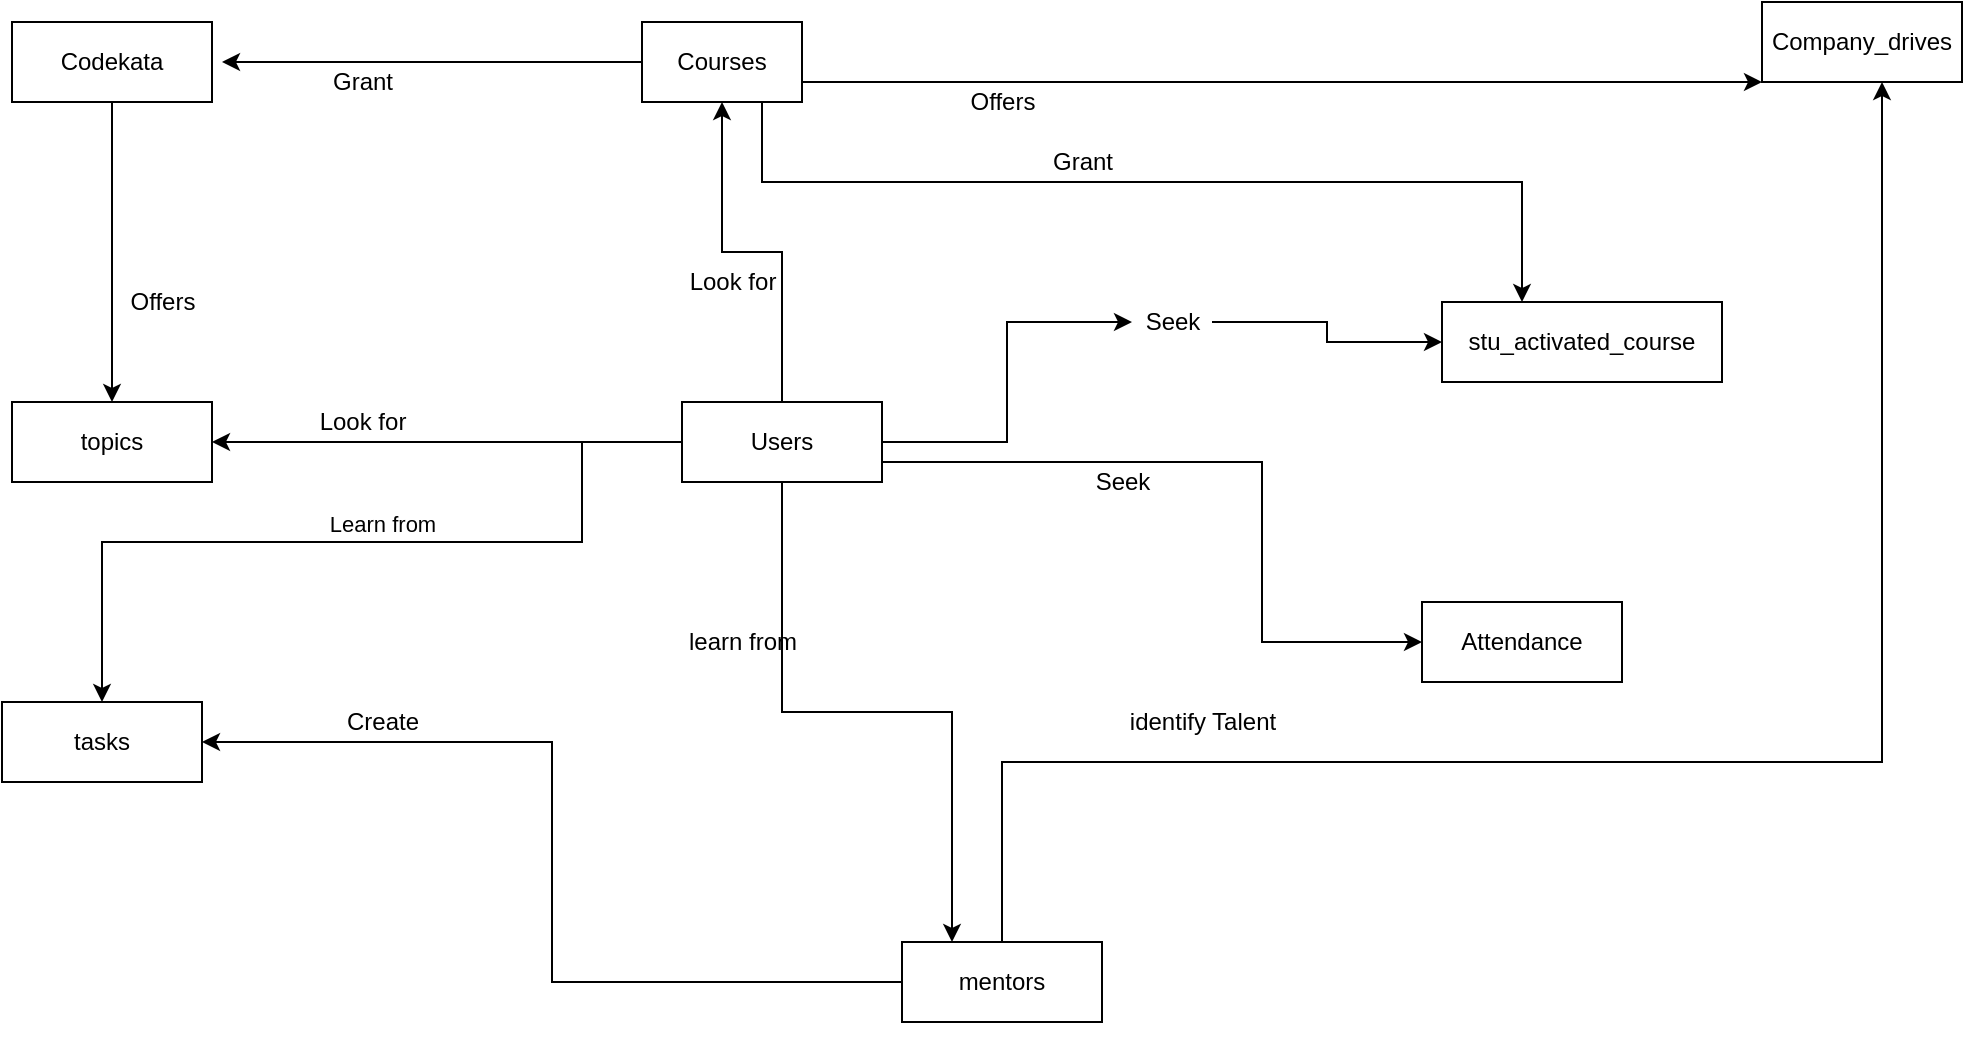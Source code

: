 <mxfile version="13.8.2" type="github">
  <diagram id="hxShnVlGsn3sDATleM6y" name="Page-1">
    <mxGraphModel dx="1483" dy="582" grid="1" gridSize="10" guides="1" tooltips="1" connect="1" arrows="1" fold="1" page="1" pageScale="1" pageWidth="850" pageHeight="1100" math="0" shadow="0">
      <root>
        <mxCell id="0" />
        <mxCell id="1" parent="0" />
        <mxCell id="NCquW71jCrATEGXuzBx6-130" style="edgeStyle=orthogonalEdgeStyle;rounded=0;orthogonalLoop=1;jettySize=auto;html=1;entryX=1;entryY=0.5;entryDx=0;entryDy=0;" parent="1" source="NCquW71jCrATEGXuzBx6-105" target="NCquW71jCrATEGXuzBx6-112" edge="1">
          <mxGeometry relative="1" as="geometry" />
        </mxCell>
        <mxCell id="NCquW71jCrATEGXuzBx6-136" style="edgeStyle=orthogonalEdgeStyle;rounded=0;orthogonalLoop=1;jettySize=auto;html=1;entryX=0.5;entryY=1;entryDx=0;entryDy=0;" parent="1" source="NCquW71jCrATEGXuzBx6-105" target="NCquW71jCrATEGXuzBx6-115" edge="1">
          <mxGeometry relative="1" as="geometry" />
        </mxCell>
        <mxCell id="NCquW71jCrATEGXuzBx6-140" style="edgeStyle=orthogonalEdgeStyle;rounded=0;orthogonalLoop=1;jettySize=auto;html=1;entryX=0;entryY=0.5;entryDx=0;entryDy=0;" parent="1" source="NCquW71jCrATEGXuzBx6-145" target="NCquW71jCrATEGXuzBx6-111" edge="1">
          <mxGeometry relative="1" as="geometry" />
        </mxCell>
        <mxCell id="NCquW71jCrATEGXuzBx6-146" style="edgeStyle=orthogonalEdgeStyle;rounded=0;orthogonalLoop=1;jettySize=auto;html=1;" parent="1" source="NCquW71jCrATEGXuzBx6-105" target="NCquW71jCrATEGXuzBx6-114" edge="1">
          <mxGeometry relative="1" as="geometry">
            <Array as="points">
              <mxPoint x="350" y="270" />
              <mxPoint x="110" y="270" />
            </Array>
          </mxGeometry>
        </mxCell>
        <mxCell id="NCquW71jCrATEGXuzBx6-148" value="Learn from" style="edgeLabel;html=1;align=center;verticalAlign=middle;resizable=0;points=[];" parent="NCquW71jCrATEGXuzBx6-146" vertex="1" connectable="0">
          <mxGeometry x="-0.047" y="-9" relative="1" as="geometry">
            <mxPoint as="offset" />
          </mxGeometry>
        </mxCell>
        <mxCell id="NCquW71jCrATEGXuzBx6-150" style="edgeStyle=orthogonalEdgeStyle;rounded=0;orthogonalLoop=1;jettySize=auto;html=1;" parent="1" source="NCquW71jCrATEGXuzBx6-105" target="NCquW71jCrATEGXuzBx6-108" edge="1">
          <mxGeometry relative="1" as="geometry">
            <Array as="points">
              <mxPoint x="690" y="230" />
            </Array>
          </mxGeometry>
        </mxCell>
        <mxCell id="NCquW71jCrATEGXuzBx6-158" style="edgeStyle=orthogonalEdgeStyle;rounded=0;orthogonalLoop=1;jettySize=auto;html=1;exitX=0.5;exitY=1;exitDx=0;exitDy=0;entryX=0.25;entryY=0;entryDx=0;entryDy=0;" parent="1" source="NCquW71jCrATEGXuzBx6-105" target="NCquW71jCrATEGXuzBx6-113" edge="1">
          <mxGeometry relative="1" as="geometry" />
        </mxCell>
        <mxCell id="NCquW71jCrATEGXuzBx6-105" value="Users" style="whiteSpace=wrap;html=1;align=center;" parent="1" vertex="1">
          <mxGeometry x="400" y="200" width="100" height="40" as="geometry" />
        </mxCell>
        <mxCell id="NCquW71jCrATEGXuzBx6-132" style="edgeStyle=orthogonalEdgeStyle;rounded=0;orthogonalLoop=1;jettySize=auto;html=1;entryX=0.5;entryY=0;entryDx=0;entryDy=0;" parent="1" source="NCquW71jCrATEGXuzBx6-106" target="NCquW71jCrATEGXuzBx6-112" edge="1">
          <mxGeometry relative="1" as="geometry" />
        </mxCell>
        <mxCell id="NCquW71jCrATEGXuzBx6-106" value="Codekata" style="whiteSpace=wrap;html=1;align=center;" parent="1" vertex="1">
          <mxGeometry x="65" y="10" width="100" height="40" as="geometry" />
        </mxCell>
        <mxCell id="NCquW71jCrATEGXuzBx6-108" value="Attendance" style="whiteSpace=wrap;html=1;align=center;" parent="1" vertex="1">
          <mxGeometry x="770" y="300" width="100" height="40" as="geometry" />
        </mxCell>
        <mxCell id="NCquW71jCrATEGXuzBx6-111" value="stu_activated_course" style="whiteSpace=wrap;html=1;align=center;" parent="1" vertex="1">
          <mxGeometry x="780" y="150" width="140" height="40" as="geometry" />
        </mxCell>
        <mxCell id="NCquW71jCrATEGXuzBx6-112" value="topics" style="whiteSpace=wrap;html=1;align=center;" parent="1" vertex="1">
          <mxGeometry x="65" y="200" width="100" height="40" as="geometry" />
        </mxCell>
        <mxCell id="NCquW71jCrATEGXuzBx6-128" style="edgeStyle=orthogonalEdgeStyle;rounded=0;orthogonalLoop=1;jettySize=auto;html=1;entryX=1;entryY=0.5;entryDx=0;entryDy=0;" parent="1" source="NCquW71jCrATEGXuzBx6-113" target="NCquW71jCrATEGXuzBx6-114" edge="1">
          <mxGeometry relative="1" as="geometry" />
        </mxCell>
        <mxCell id="NCquW71jCrATEGXuzBx6-149" style="edgeStyle=orthogonalEdgeStyle;rounded=0;orthogonalLoop=1;jettySize=auto;html=1;" parent="1" source="NCquW71jCrATEGXuzBx6-113" target="NCquW71jCrATEGXuzBx6-107" edge="1">
          <mxGeometry relative="1" as="geometry">
            <Array as="points">
              <mxPoint x="560" y="380" />
              <mxPoint x="1000" y="380" />
            </Array>
          </mxGeometry>
        </mxCell>
        <mxCell id="NCquW71jCrATEGXuzBx6-113" value="mentors" style="whiteSpace=wrap;html=1;align=center;" parent="1" vertex="1">
          <mxGeometry x="510" y="470" width="100" height="40" as="geometry" />
        </mxCell>
        <mxCell id="NCquW71jCrATEGXuzBx6-114" value="tasks" style="whiteSpace=wrap;html=1;align=center;" parent="1" vertex="1">
          <mxGeometry x="60" y="350" width="100" height="40" as="geometry" />
        </mxCell>
        <mxCell id="NCquW71jCrATEGXuzBx6-154" style="edgeStyle=orthogonalEdgeStyle;rounded=0;orthogonalLoop=1;jettySize=auto;html=1;" parent="1" source="NCquW71jCrATEGXuzBx6-115" edge="1">
          <mxGeometry relative="1" as="geometry">
            <mxPoint x="170" y="30" as="targetPoint" />
          </mxGeometry>
        </mxCell>
        <mxCell id="NCquW71jCrATEGXuzBx6-157" style="edgeStyle=orthogonalEdgeStyle;rounded=0;orthogonalLoop=1;jettySize=auto;html=1;" parent="1" source="NCquW71jCrATEGXuzBx6-115" target="NCquW71jCrATEGXuzBx6-111" edge="1">
          <mxGeometry relative="1" as="geometry">
            <Array as="points">
              <mxPoint x="440" y="90" />
              <mxPoint x="820" y="90" />
            </Array>
          </mxGeometry>
        </mxCell>
        <mxCell id="NCquW71jCrATEGXuzBx6-115" value="Courses" style="whiteSpace=wrap;html=1;align=center;" parent="1" vertex="1">
          <mxGeometry x="380" y="10" width="80" height="40" as="geometry" />
        </mxCell>
        <mxCell id="NCquW71jCrATEGXuzBx6-116" style="edgeStyle=orthogonalEdgeStyle;rounded=0;orthogonalLoop=1;jettySize=auto;html=1;exitX=0.5;exitY=1;exitDx=0;exitDy=0;" parent="1" source="NCquW71jCrATEGXuzBx6-111" target="NCquW71jCrATEGXuzBx6-111" edge="1">
          <mxGeometry relative="1" as="geometry" />
        </mxCell>
        <mxCell id="NCquW71jCrATEGXuzBx6-117" style="edgeStyle=orthogonalEdgeStyle;rounded=0;orthogonalLoop=1;jettySize=auto;html=1;exitX=0.5;exitY=1;exitDx=0;exitDy=0;" parent="1" source="NCquW71jCrATEGXuzBx6-113" target="NCquW71jCrATEGXuzBx6-113" edge="1">
          <mxGeometry relative="1" as="geometry" />
        </mxCell>
        <mxCell id="NCquW71jCrATEGXuzBx6-119" value="Seek" style="text;html=1;align=center;verticalAlign=middle;resizable=0;points=[];autosize=1;" parent="1" vertex="1">
          <mxGeometry x="600" y="230" width="40" height="20" as="geometry" />
        </mxCell>
        <mxCell id="NCquW71jCrATEGXuzBx6-121" value="Look for" style="text;html=1;align=center;verticalAlign=middle;resizable=0;points=[];autosize=1;" parent="1" vertex="1">
          <mxGeometry x="395" y="130" width="60" height="20" as="geometry" />
        </mxCell>
        <mxCell id="NCquW71jCrATEGXuzBx6-124" value="Offers" style="text;html=1;align=center;verticalAlign=middle;resizable=0;points=[];autosize=1;" parent="1" vertex="1">
          <mxGeometry x="535" y="40" width="50" height="20" as="geometry" />
        </mxCell>
        <mxCell id="NCquW71jCrATEGXuzBx6-129" value="Create" style="text;html=1;align=center;verticalAlign=middle;resizable=0;points=[];autosize=1;" parent="1" vertex="1">
          <mxGeometry x="225" y="350" width="50" height="20" as="geometry" />
        </mxCell>
        <mxCell id="NCquW71jCrATEGXuzBx6-131" value="Look for" style="text;html=1;align=center;verticalAlign=middle;resizable=0;points=[];autosize=1;" parent="1" vertex="1">
          <mxGeometry x="210" y="200" width="60" height="20" as="geometry" />
        </mxCell>
        <mxCell id="NCquW71jCrATEGXuzBx6-133" value="Offers" style="text;html=1;align=center;verticalAlign=middle;resizable=0;points=[];autosize=1;" parent="1" vertex="1">
          <mxGeometry x="115" y="140" width="50" height="20" as="geometry" />
        </mxCell>
        <mxCell id="NCquW71jCrATEGXuzBx6-107" value="Company_drives" style="whiteSpace=wrap;html=1;align=center;" parent="1" vertex="1">
          <mxGeometry x="940" width="100" height="40" as="geometry" />
        </mxCell>
        <mxCell id="NCquW71jCrATEGXuzBx6-137" style="edgeStyle=orthogonalEdgeStyle;rounded=0;orthogonalLoop=1;jettySize=auto;html=1;" parent="1" source="NCquW71jCrATEGXuzBx6-115" target="NCquW71jCrATEGXuzBx6-107" edge="1">
          <mxGeometry relative="1" as="geometry">
            <mxPoint x="570" y="330" as="targetPoint" />
            <mxPoint x="390" y="60" as="sourcePoint" />
            <Array as="points">
              <mxPoint x="490" y="40" />
              <mxPoint x="490" y="40" />
            </Array>
          </mxGeometry>
        </mxCell>
        <mxCell id="NCquW71jCrATEGXuzBx6-139" value="Grant" style="text;html=1;align=center;verticalAlign=middle;resizable=0;points=[];autosize=1;" parent="1" vertex="1">
          <mxGeometry x="215" y="30" width="50" height="20" as="geometry" />
        </mxCell>
        <mxCell id="NCquW71jCrATEGXuzBx6-144" value="Grant" style="text;html=1;align=center;verticalAlign=middle;resizable=0;points=[];autosize=1;" parent="1" vertex="1">
          <mxGeometry x="575" y="70" width="50" height="20" as="geometry" />
        </mxCell>
        <mxCell id="NCquW71jCrATEGXuzBx6-152" value="identify Talent" style="text;html=1;align=center;verticalAlign=middle;resizable=0;points=[];autosize=1;" parent="1" vertex="1">
          <mxGeometry x="615" y="350" width="90" height="20" as="geometry" />
        </mxCell>
        <mxCell id="NCquW71jCrATEGXuzBx6-153" value="learn from" style="text;html=1;align=center;verticalAlign=middle;resizable=0;points=[];autosize=1;" parent="1" vertex="1">
          <mxGeometry x="395" y="310" width="70" height="20" as="geometry" />
        </mxCell>
        <mxCell id="NCquW71jCrATEGXuzBx6-145" value="Seek" style="text;html=1;align=center;verticalAlign=middle;resizable=0;points=[];autosize=1;" parent="1" vertex="1">
          <mxGeometry x="625" y="150" width="40" height="20" as="geometry" />
        </mxCell>
        <mxCell id="ClNIDob7vfxGm9XEUpdw-1" style="edgeStyle=orthogonalEdgeStyle;rounded=0;orthogonalLoop=1;jettySize=auto;html=1;entryX=0;entryY=0.5;entryDx=0;entryDy=0;" edge="1" parent="1" source="NCquW71jCrATEGXuzBx6-105" target="NCquW71jCrATEGXuzBx6-145">
          <mxGeometry relative="1" as="geometry">
            <mxPoint x="440" y="220" as="sourcePoint" />
            <mxPoint x="780" y="170" as="targetPoint" />
          </mxGeometry>
        </mxCell>
      </root>
    </mxGraphModel>
  </diagram>
</mxfile>
